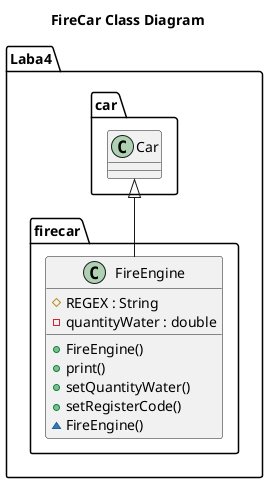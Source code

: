 @startuml

title FireCar Class Diagram

  namespace Laba4 {
    namespace firecar {
      class FireEngine {
          # REGEX : String
          - quantityWater : double
          + FireEngine()
          + print()
          + setQuantityWater()
          + setRegisterCode()
          ~ FireEngine()
      }
    }
  }


  Laba4.firecar.FireEngine -up-|> Laba4.car.Car

@enduml
